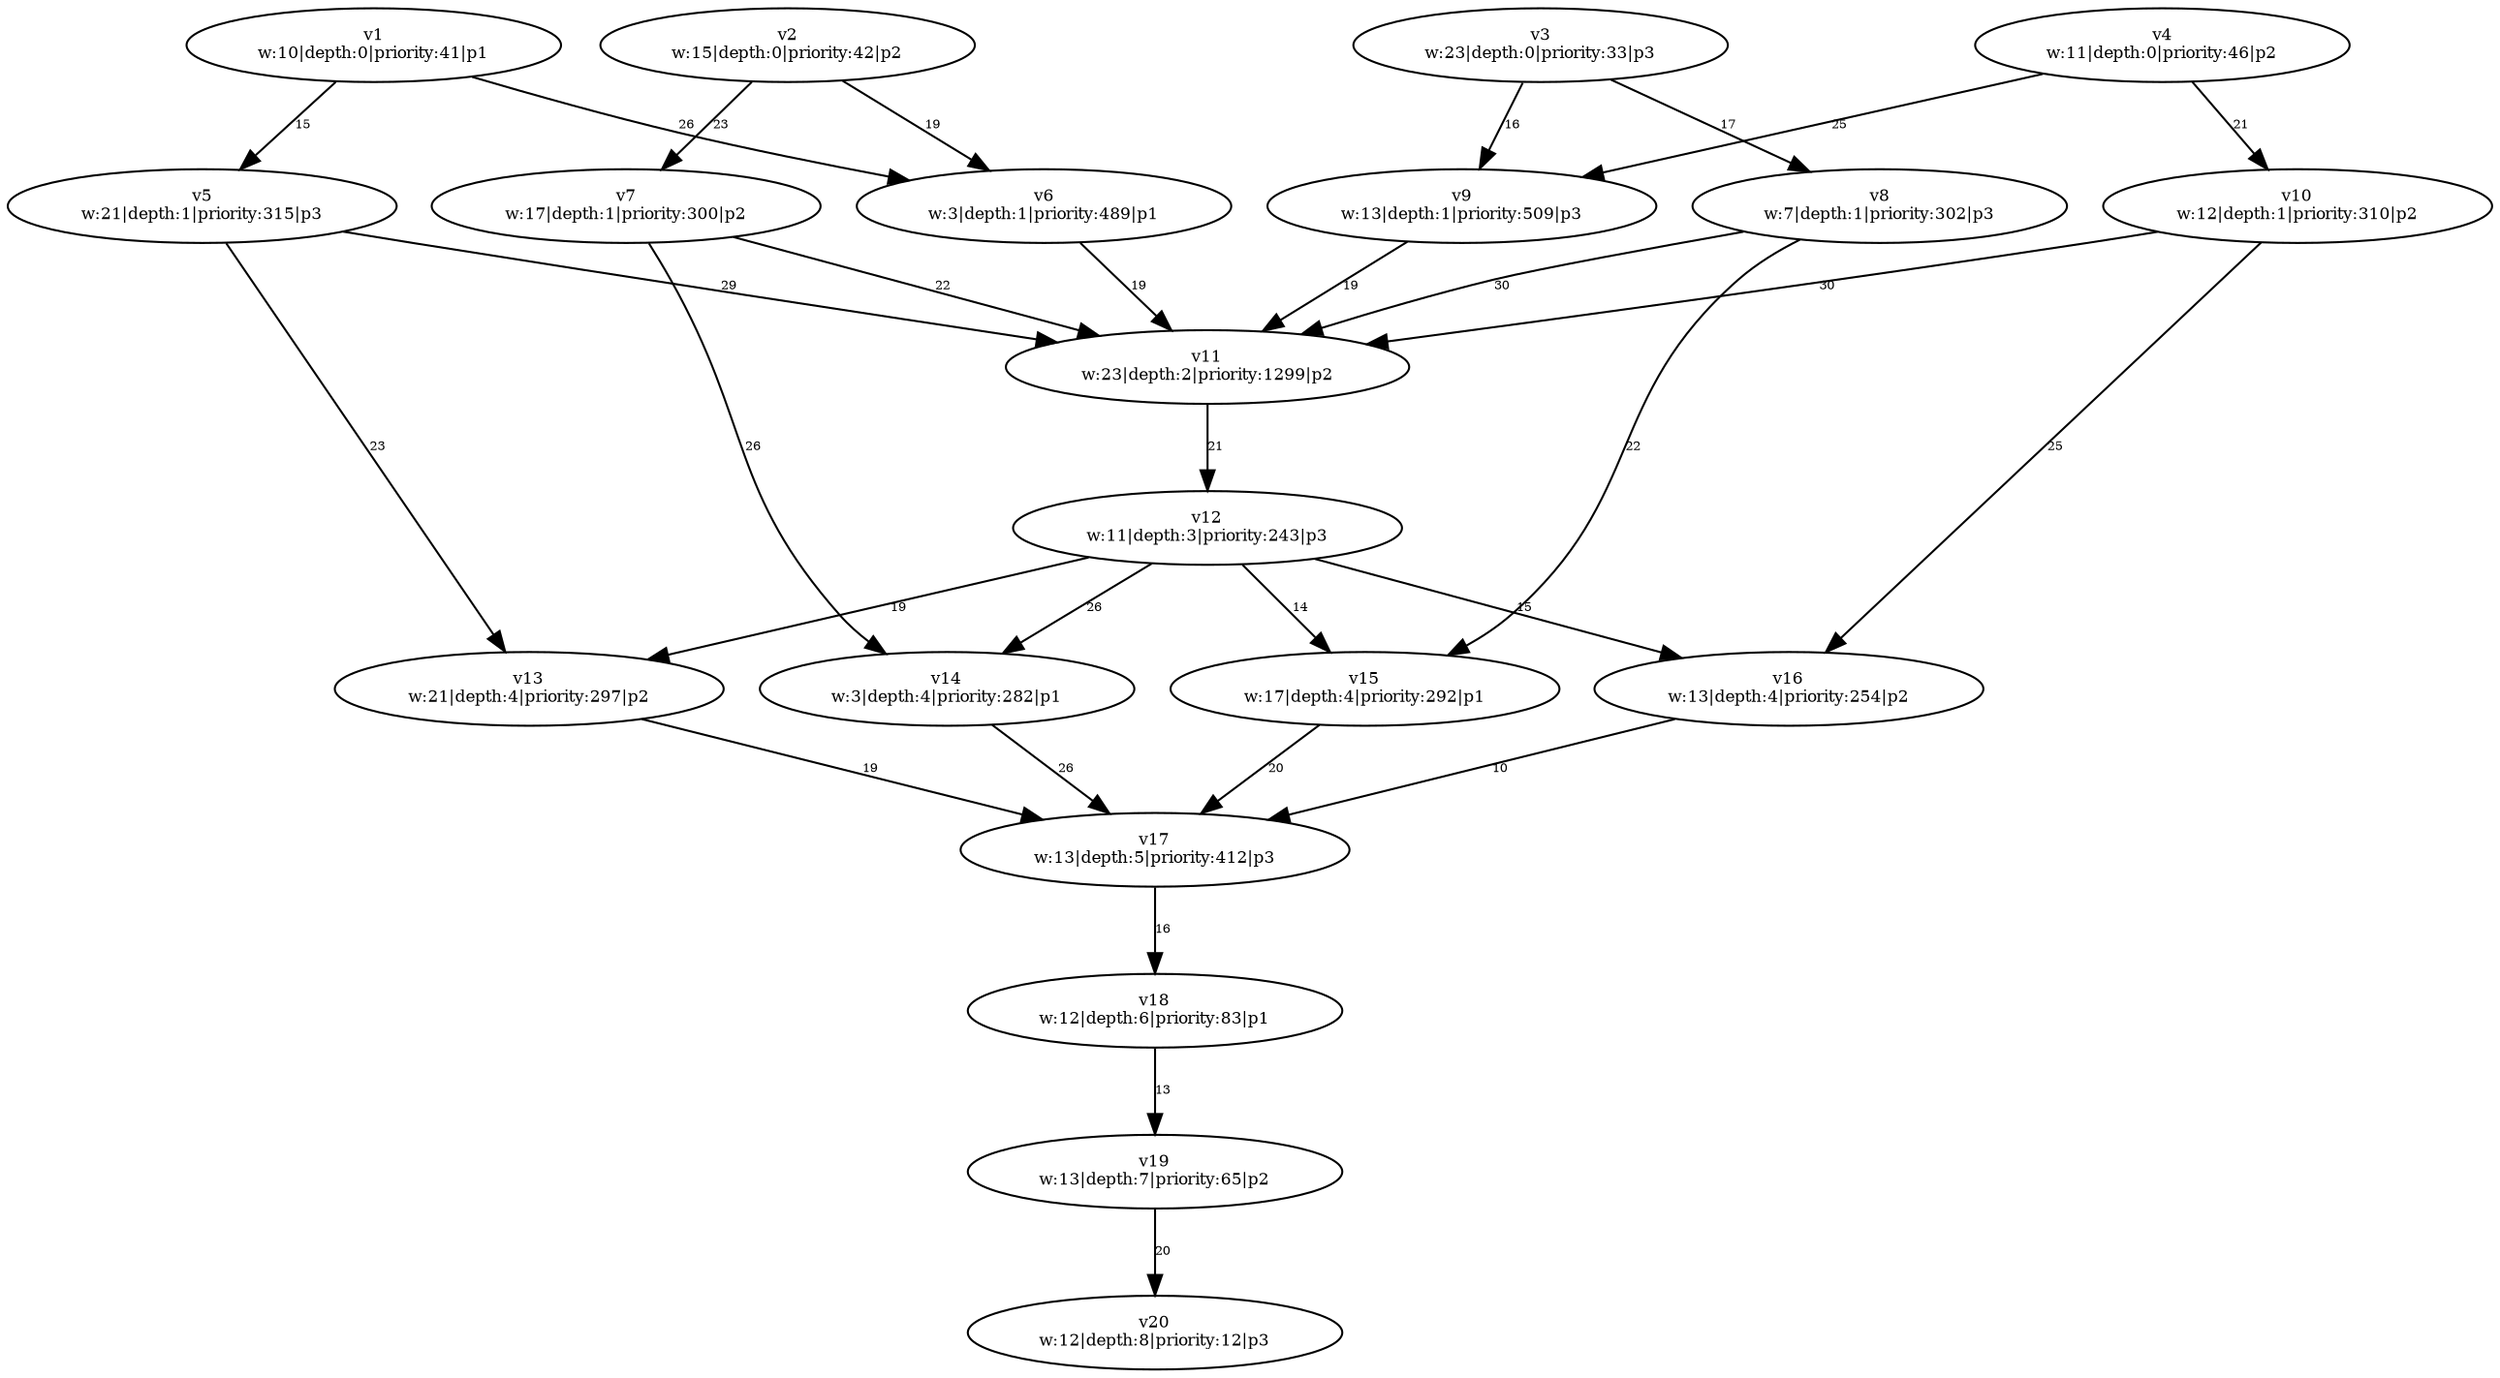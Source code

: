digraph {
	v4 [label="v4
w:11|depth:0|priority:46|p2" fontsize=8.0]
	v2 [label="v2
w:15|depth:0|priority:42|p2" fontsize=8.0]
	v1 [label="v1
w:10|depth:0|priority:41|p1" fontsize=8.0]
	v3 [label="v3
w:23|depth:0|priority:33|p3" fontsize=8.0]
	v9 [label="v9
w:13|depth:1|priority:509|p3" fontsize=8.0]
	v6 [label="v6
w:3|depth:1|priority:489|p1" fontsize=8.0]
	v5 [label="v5
w:21|depth:1|priority:315|p3" fontsize=8.0]
	v10 [label="v10
w:12|depth:1|priority:310|p2" fontsize=8.0]
	v8 [label="v8
w:7|depth:1|priority:302|p3" fontsize=8.0]
	v7 [label="v7
w:17|depth:1|priority:300|p2" fontsize=8.0]
	v11 [label="v11
w:23|depth:2|priority:1299|p2" fontsize=8.0]
	v12 [label="v12
w:11|depth:3|priority:243|p3" fontsize=8.0]
	v13 [label="v13
w:21|depth:4|priority:297|p2" fontsize=8.0]
	v15 [label="v15
w:17|depth:4|priority:292|p1" fontsize=8.0]
	v14 [label="v14
w:3|depth:4|priority:282|p1" fontsize=8.0]
	v16 [label="v16
w:13|depth:4|priority:254|p2" fontsize=8.0]
	v17 [label="v17
w:13|depth:5|priority:412|p3" fontsize=8.0]
	v18 [label="v18
w:12|depth:6|priority:83|p1" fontsize=8.0]
	v19 [label="v19
w:13|depth:7|priority:65|p2" fontsize=8.0]
	v20 [label="v20
w:12|depth:8|priority:12|p3" fontsize=8.0]
	v1 -> v5 [label=15 constraint=true fontsize=6.0]
	v1 -> v6 [label=26 constraint=true fontsize=6.0]
	v2 -> v6 [label=19 constraint=true fontsize=6.0]
	v2 -> v7 [label=23 constraint=true fontsize=6.0]
	v3 -> v8 [label=17 constraint=true fontsize=6.0]
	v3 -> v9 [label=16 constraint=true fontsize=6.0]
	v4 -> v9 [label=25 constraint=true fontsize=6.0]
	v4 -> v10 [label=21 constraint=true fontsize=6.0]
	v5 -> v13 [label=23 constraint=true fontsize=6.0]
	v5 -> v11 [label=29 constraint=true fontsize=6.0]
	v6 -> v11 [label=19 constraint=true fontsize=6.0]
	v7 -> v14 [label=26 constraint=true fontsize=6.0]
	v7 -> v11 [label=22 constraint=true fontsize=6.0]
	v8 -> v11 [label=30 constraint=true fontsize=6.0]
	v8 -> v15 [label=22 constraint=true fontsize=6.0]
	v9 -> v11 [label=19 constraint=true fontsize=6.0]
	v10 -> v11 [label=30 constraint=true fontsize=6.0]
	v10 -> v16 [label=25 constraint=true fontsize=6.0]
	v11 -> v12 [label=21 constraint=true fontsize=6.0]
	v12 -> v13 [label=19 constraint=true fontsize=6.0]
	v12 -> v14 [label=26 constraint=true fontsize=6.0]
	v12 -> v15 [label=14 constraint=true fontsize=6.0]
	v12 -> v16 [label=15 constraint=true fontsize=6.0]
	v13 -> v17 [label=19 constraint=true fontsize=6.0]
	v14 -> v17 [label=26 constraint=true fontsize=6.0]
	v15 -> v17 [label=20 constraint=true fontsize=6.0]
	v16 -> v17 [label=10 constraint=true fontsize=6.0]
	v17 -> v18 [label=16 constraint=true fontsize=6.0]
	v18 -> v19 [label=13 constraint=true fontsize=6.0]
	v19 -> v20 [label=20 constraint=true fontsize=6.0]
}
